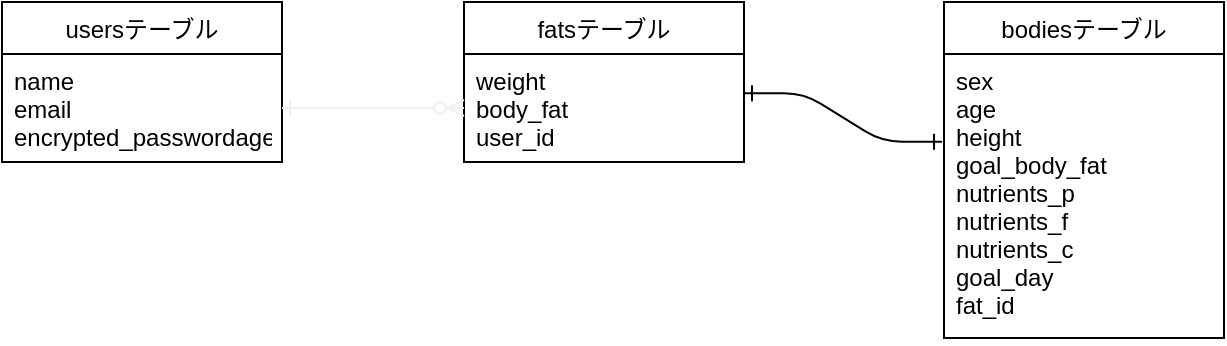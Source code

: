 <mxfile>
    <diagram id="4OkHVRhDQfJwuXleJpZx" name="ページ1">
        <mxGraphModel dx="728" dy="562" grid="1" gridSize="10" guides="1" tooltips="1" connect="1" arrows="1" fold="1" page="1" pageScale="1" pageWidth="827" pageHeight="1169" math="0" shadow="0">
            <root>
                <mxCell id="0"/>
                <mxCell id="1" parent="0"/>
                <mxCell id="2" value="usersテーブル" style="swimlane;fontStyle=0;childLayout=stackLayout;horizontal=1;startSize=26;horizontalStack=0;resizeParent=1;resizeParentMax=0;resizeLast=0;collapsible=1;marginBottom=0;" parent="1" vertex="1">
                    <mxGeometry x="89" y="81" width="140" height="80" as="geometry">
                        <mxRectangle x="330" y="240" width="50" height="26" as="alternateBounds"/>
                    </mxGeometry>
                </mxCell>
                <mxCell id="3" value="fatsテーブル" style="swimlane;fontStyle=0;childLayout=stackLayout;horizontal=1;startSize=26;horizontalStack=0;resizeParent=1;resizeParentMax=0;resizeLast=0;collapsible=1;marginBottom=0;" parent="1" vertex="1">
                    <mxGeometry x="320" y="81" width="140" height="80" as="geometry"/>
                </mxCell>
                <mxCell id="4" value="weight&#10;body_fat&#10;user_id" style="text;strokeColor=none;fillColor=none;align=left;verticalAlign=top;spacingLeft=4;spacingRight=4;overflow=hidden;rotatable=0;points=[[0,0.5],[1,0.5]];portConstraint=eastwest;" parent="3" vertex="1">
                    <mxGeometry y="26" width="140" height="54" as="geometry"/>
                </mxCell>
                <mxCell id="5" value="bodiesテーブル" style="swimlane;fontStyle=0;childLayout=stackLayout;horizontal=1;startSize=26;horizontalStack=0;resizeParent=1;resizeParentMax=0;resizeLast=0;collapsible=1;marginBottom=0;" parent="1" vertex="1">
                    <mxGeometry x="560" y="81" width="140" height="168" as="geometry"/>
                </mxCell>
                <mxCell id="6" value="sex&#10;age&#10;height&#10;goal_body_fat&#10;nutrients_p&#10;nutrients_f&#10;nutrients_c&#10;goal_day&#10;fat_id" style="text;strokeColor=none;fillColor=none;align=left;verticalAlign=top;spacingLeft=4;spacingRight=4;overflow=hidden;rotatable=0;points=[[0,0.5],[1,0.5]];portConstraint=eastwest;" parent="5" vertex="1">
                    <mxGeometry y="26" width="140" height="142" as="geometry"/>
                </mxCell>
                <mxCell id="7" value="" style="edgeStyle=entityRelationEdgeStyle;fontSize=12;html=1;endArrow=ERone;endFill=0;targetPerimeterSpacing=0;sourcePerimeterSpacing=0;startArrow=ERone;startFill=0;entryX=-0.007;entryY=0.309;entryDx=0;entryDy=0;entryPerimeter=0;exitX=1;exitY=0.364;exitDx=0;exitDy=0;exitPerimeter=0;" parent="1" source="4" target="6" edge="1">
                    <mxGeometry width="100" height="100" relative="1" as="geometry">
                        <mxPoint x="230" y="149" as="sourcePoint"/>
                        <mxPoint x="399" y="147.5" as="targetPoint"/>
                    </mxGeometry>
                </mxCell>
                <mxCell id="8" value="name&#10;email&#10;encrypted_passwordage" style="text;strokeColor=none;fillColor=none;align=left;verticalAlign=top;spacingLeft=4;spacingRight=4;overflow=hidden;rotatable=0;points=[[0,0.5],[1,0.5]];portConstraint=eastwest;" parent="1" vertex="1">
                    <mxGeometry x="89" y="107" width="140" height="54" as="geometry"/>
                </mxCell>
                <mxCell id="9" value="" style="edgeStyle=entityRelationEdgeStyle;fontSize=12;html=1;endArrow=ERzeroToMany;sourcePerimeterSpacing=0;targetPerimeterSpacing=0;strokeColor=#f0f0f0;entryX=0;entryY=0.5;entryDx=0;entryDy=0;exitX=1;exitY=0.5;exitDx=0;exitDy=0;startArrow=ERone;startFill=0;endFill=1;" parent="1" source="8" target="4" edge="1">
                    <mxGeometry width="100" height="100" relative="1" as="geometry">
                        <mxPoint x="410" y="280" as="sourcePoint"/>
                        <mxPoint x="510" y="180" as="targetPoint"/>
                    </mxGeometry>
                </mxCell>
            </root>
        </mxGraphModel>
    </diagram>
</mxfile>